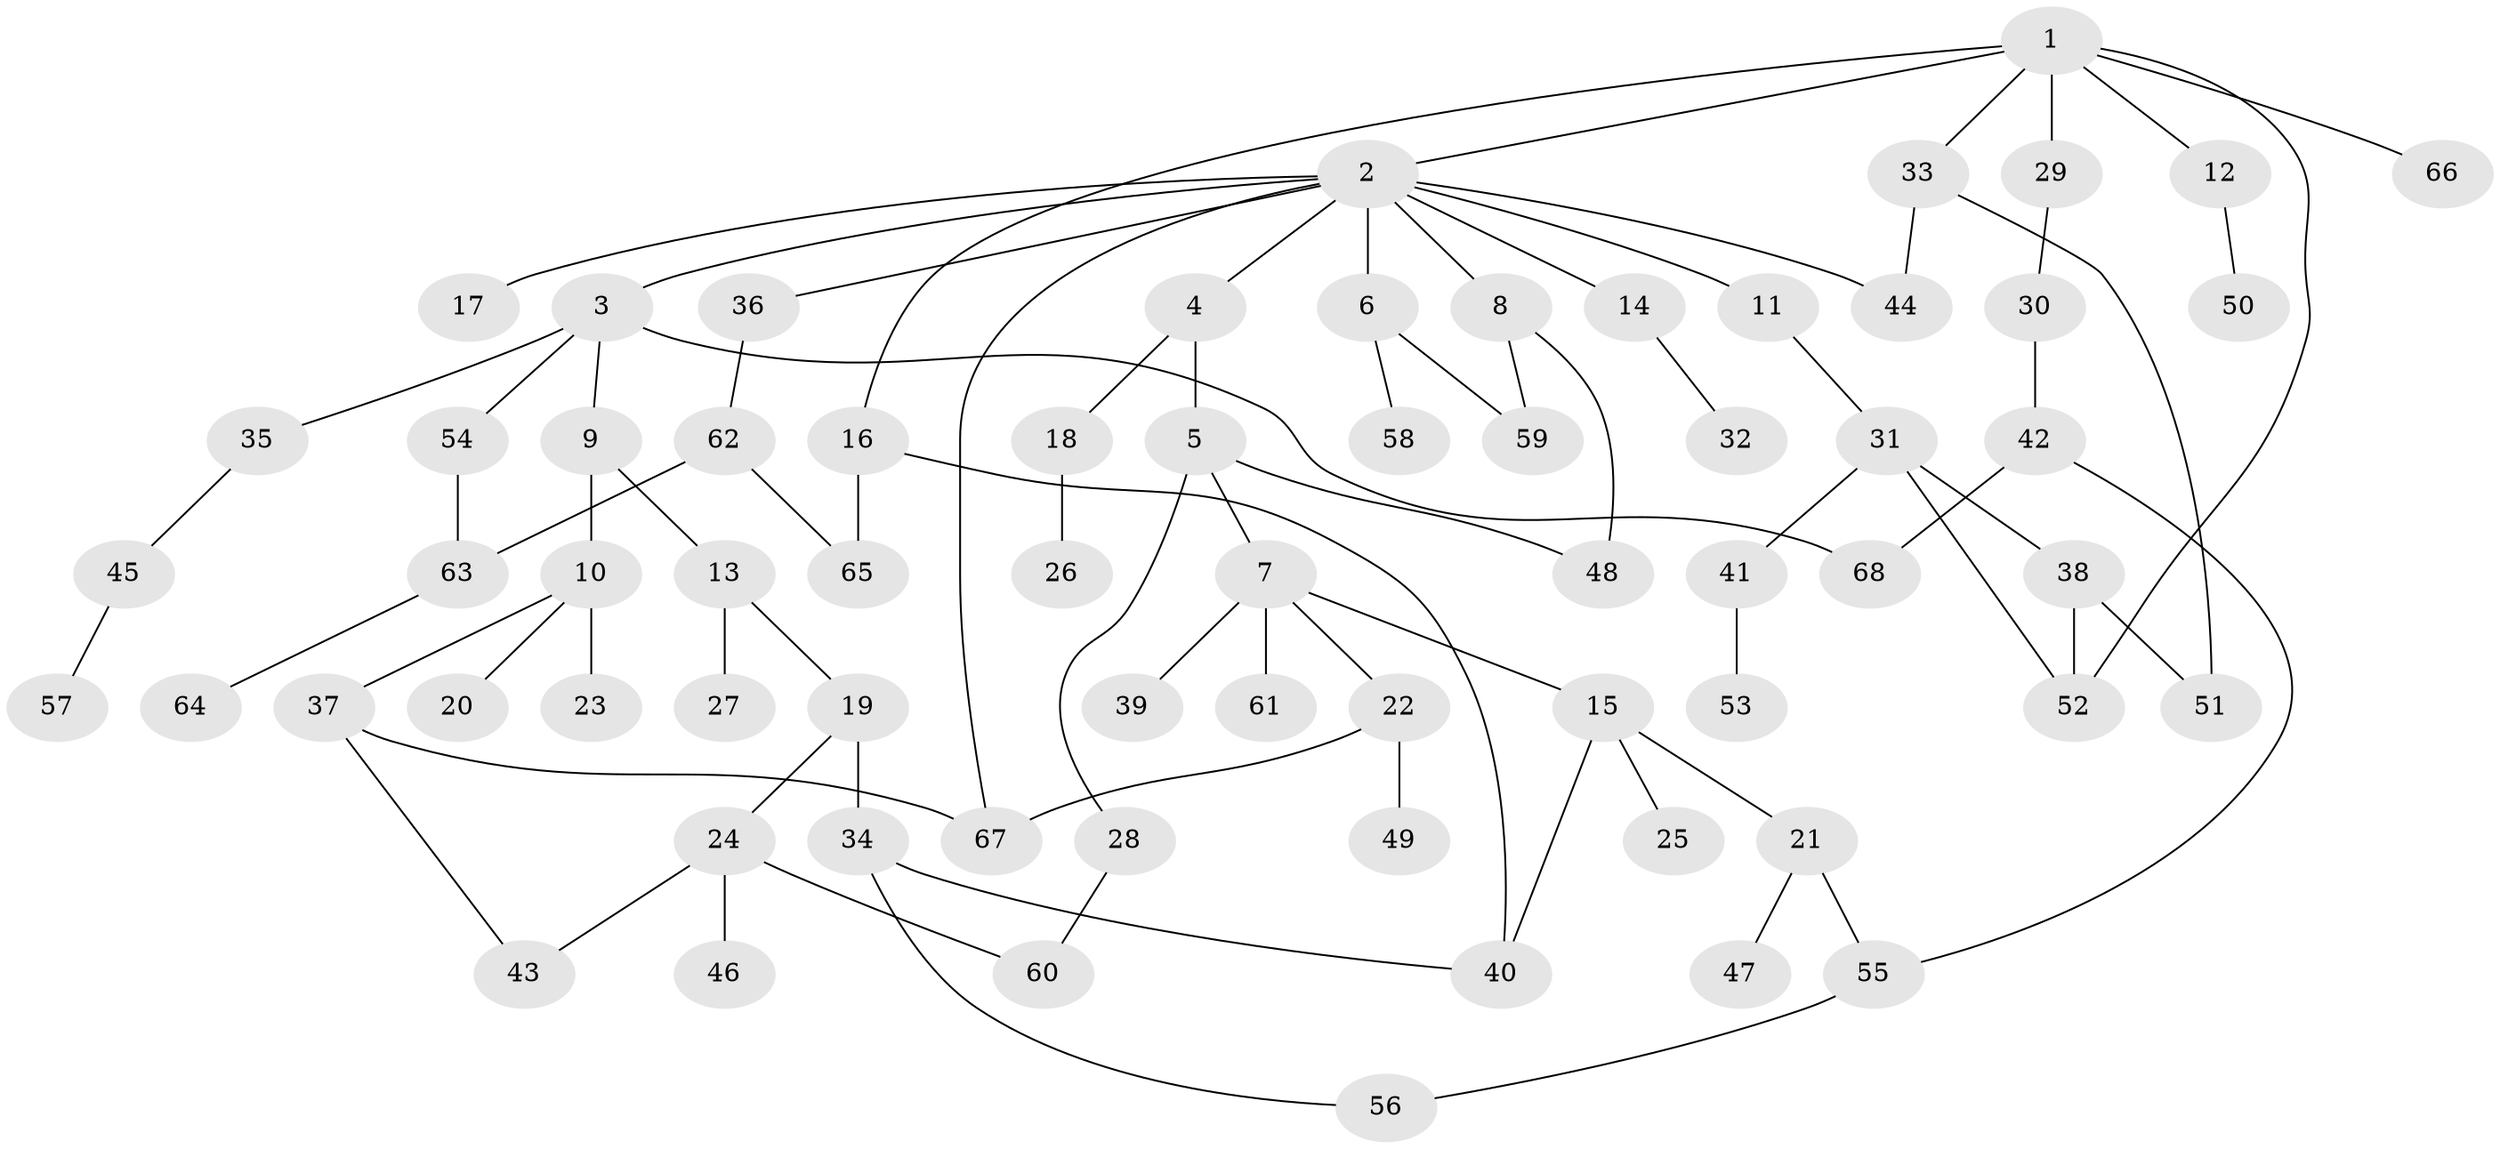 // Generated by graph-tools (version 1.1) at 2025/00/03/09/25 03:00:57]
// undirected, 68 vertices, 84 edges
graph export_dot {
graph [start="1"]
  node [color=gray90,style=filled];
  1;
  2;
  3;
  4;
  5;
  6;
  7;
  8;
  9;
  10;
  11;
  12;
  13;
  14;
  15;
  16;
  17;
  18;
  19;
  20;
  21;
  22;
  23;
  24;
  25;
  26;
  27;
  28;
  29;
  30;
  31;
  32;
  33;
  34;
  35;
  36;
  37;
  38;
  39;
  40;
  41;
  42;
  43;
  44;
  45;
  46;
  47;
  48;
  49;
  50;
  51;
  52;
  53;
  54;
  55;
  56;
  57;
  58;
  59;
  60;
  61;
  62;
  63;
  64;
  65;
  66;
  67;
  68;
  1 -- 2;
  1 -- 12;
  1 -- 16;
  1 -- 29;
  1 -- 33;
  1 -- 52;
  1 -- 66;
  2 -- 3;
  2 -- 4;
  2 -- 6;
  2 -- 8;
  2 -- 11;
  2 -- 14;
  2 -- 17;
  2 -- 36;
  2 -- 44;
  2 -- 67;
  3 -- 9;
  3 -- 35;
  3 -- 54;
  3 -- 68;
  4 -- 5;
  4 -- 18;
  5 -- 7;
  5 -- 28;
  5 -- 48;
  6 -- 58;
  6 -- 59;
  7 -- 15;
  7 -- 22;
  7 -- 39;
  7 -- 61;
  8 -- 59;
  8 -- 48;
  9 -- 10;
  9 -- 13;
  10 -- 20;
  10 -- 23;
  10 -- 37;
  11 -- 31;
  12 -- 50;
  13 -- 19;
  13 -- 27;
  14 -- 32;
  15 -- 21;
  15 -- 25;
  15 -- 40;
  16 -- 40;
  16 -- 65;
  18 -- 26;
  19 -- 24;
  19 -- 34;
  21 -- 47;
  21 -- 55;
  22 -- 49;
  22 -- 67;
  24 -- 46;
  24 -- 60;
  24 -- 43;
  28 -- 60;
  29 -- 30;
  30 -- 42;
  31 -- 38;
  31 -- 41;
  31 -- 52;
  33 -- 44;
  33 -- 51;
  34 -- 40;
  34 -- 56;
  35 -- 45;
  36 -- 62;
  37 -- 43;
  37 -- 67;
  38 -- 51;
  38 -- 52;
  41 -- 53;
  42 -- 68;
  42 -- 55;
  45 -- 57;
  54 -- 63;
  55 -- 56;
  62 -- 65;
  62 -- 63;
  63 -- 64;
}
